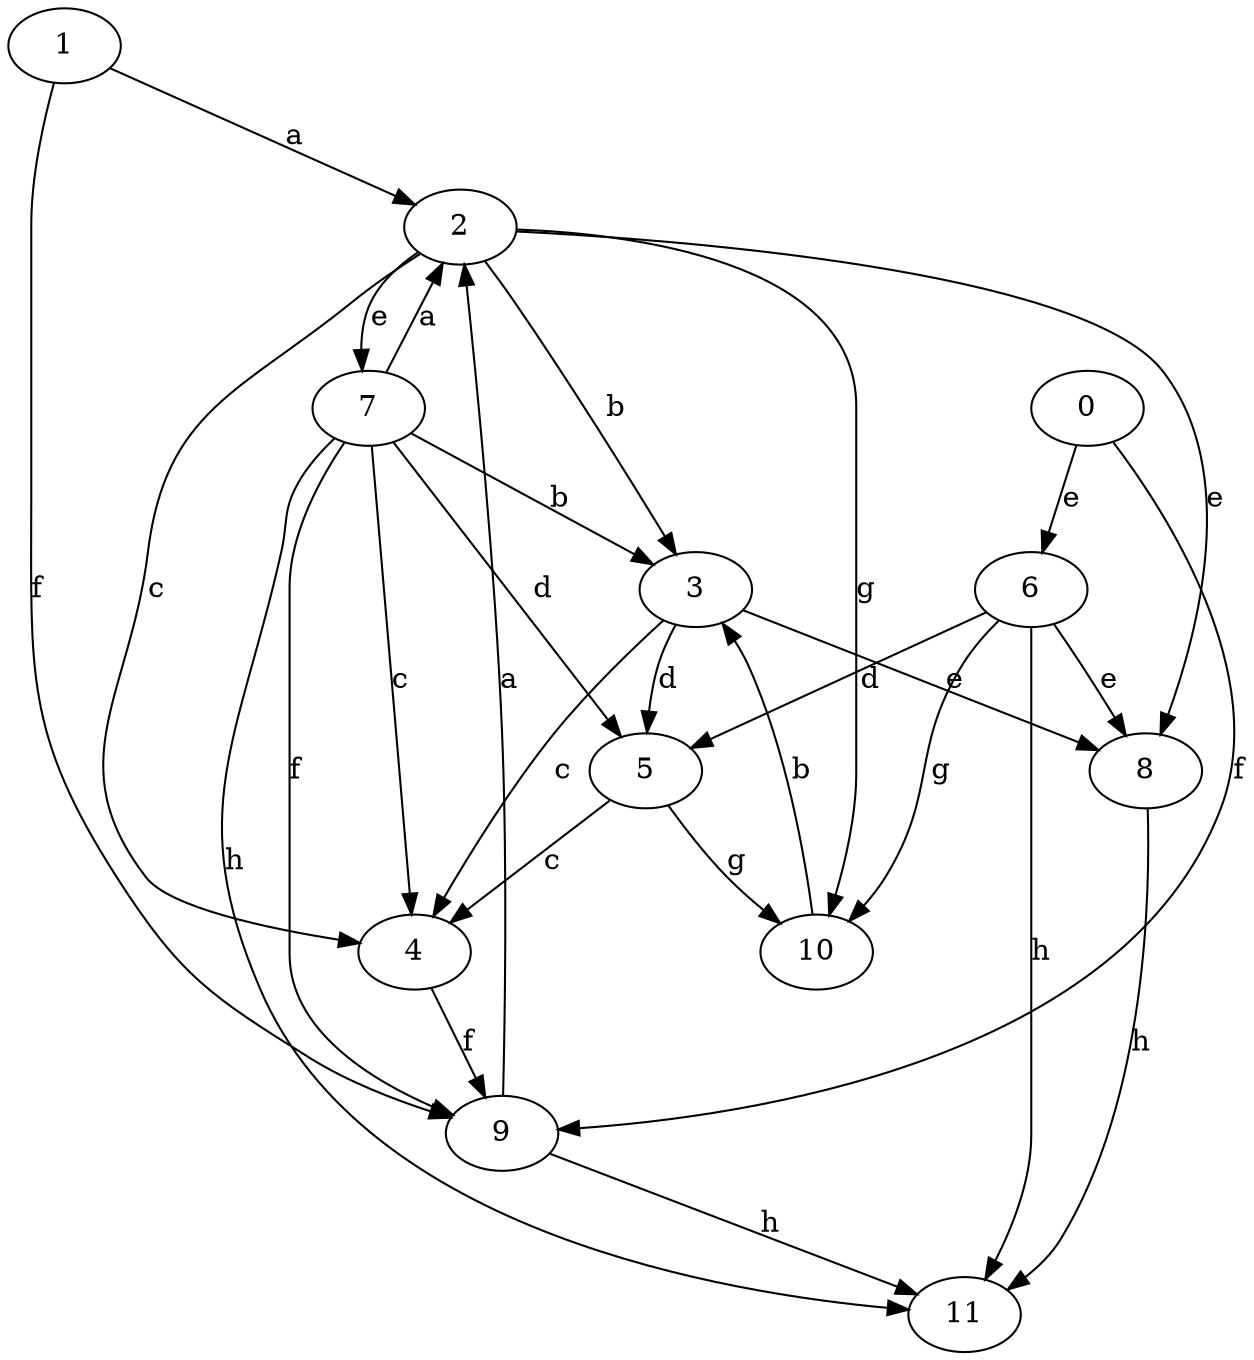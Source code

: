 strict digraph  {
1;
0;
2;
3;
4;
5;
6;
7;
8;
9;
10;
11;
1 -> 2  [label=a];
1 -> 9  [label=f];
0 -> 6  [label=e];
0 -> 9  [label=f];
2 -> 3  [label=b];
2 -> 4  [label=c];
2 -> 7  [label=e];
2 -> 8  [label=e];
2 -> 10  [label=g];
3 -> 4  [label=c];
3 -> 5  [label=d];
3 -> 8  [label=e];
4 -> 9  [label=f];
5 -> 4  [label=c];
5 -> 10  [label=g];
6 -> 5  [label=d];
6 -> 8  [label=e];
6 -> 10  [label=g];
6 -> 11  [label=h];
7 -> 2  [label=a];
7 -> 3  [label=b];
7 -> 4  [label=c];
7 -> 5  [label=d];
7 -> 9  [label=f];
7 -> 11  [label=h];
8 -> 11  [label=h];
9 -> 2  [label=a];
9 -> 11  [label=h];
10 -> 3  [label=b];
}
